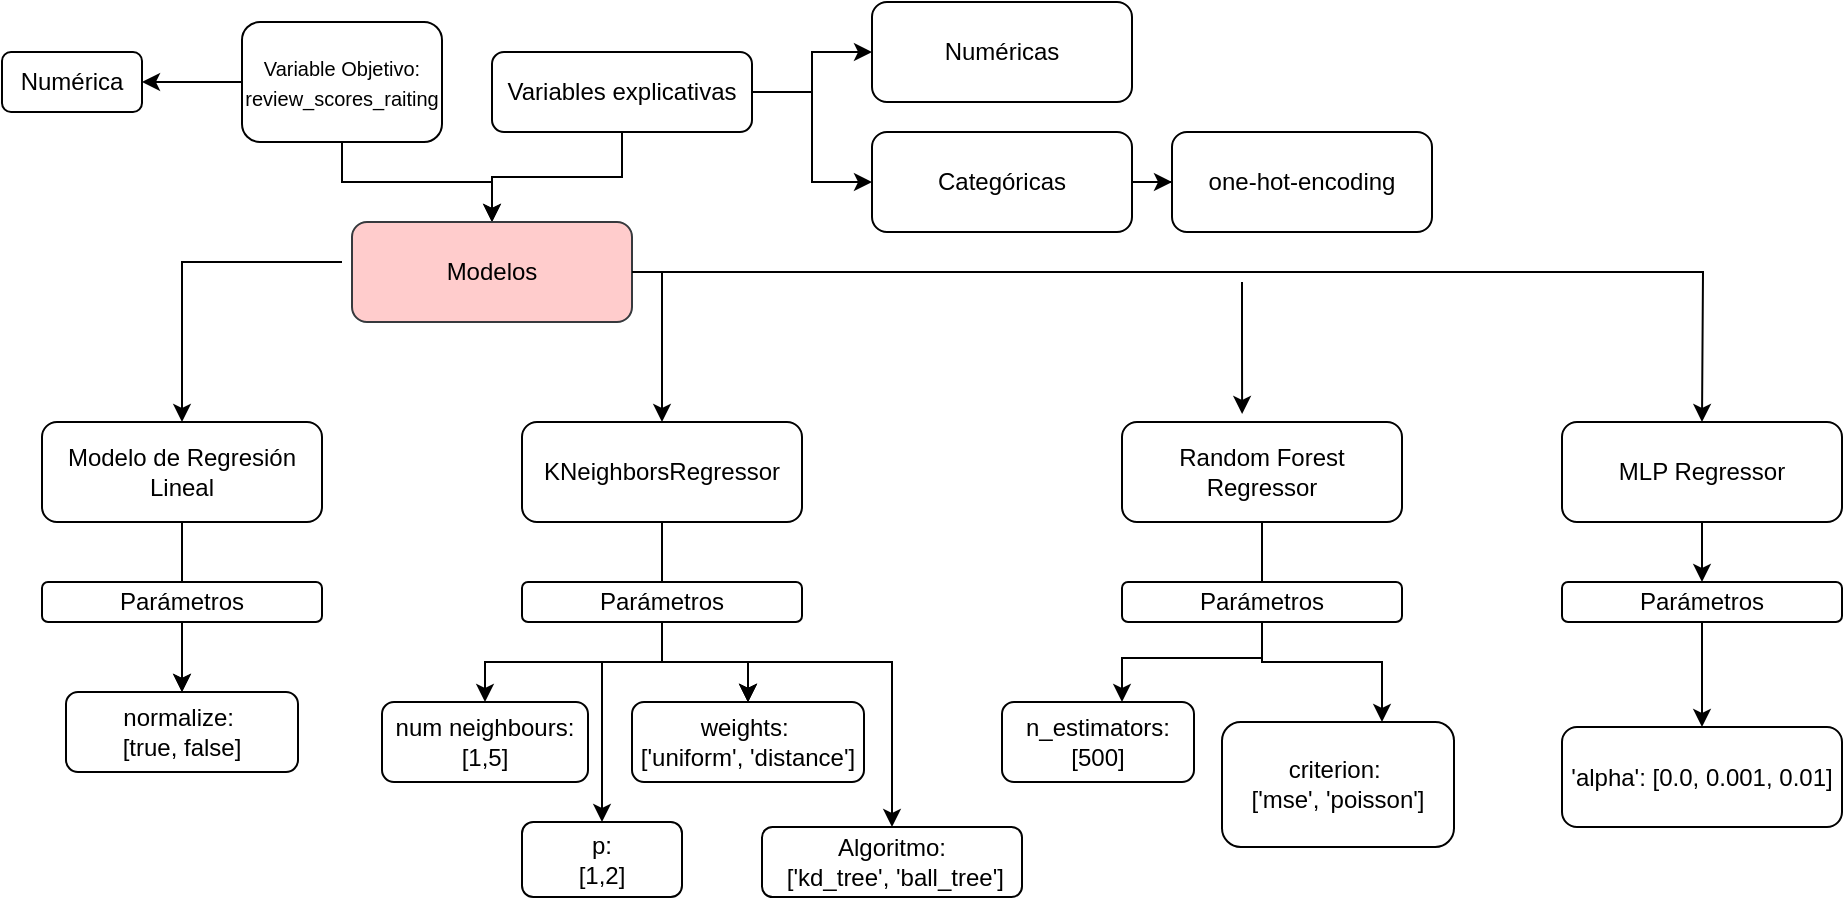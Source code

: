 <mxfile version="15.3.7" type="github">
  <diagram id="C5RBs43oDa-KdzZeNtuy" name="Page-1">
    <mxGraphModel dx="819" dy="562" grid="1" gridSize="10" guides="1" tooltips="1" connect="1" arrows="1" fold="1" page="1" pageScale="1" pageWidth="827" pageHeight="1169" math="0" shadow="0">
      <root>
        <mxCell id="WIyWlLk6GJQsqaUBKTNV-0" />
        <mxCell id="WIyWlLk6GJQsqaUBKTNV-1" parent="WIyWlLk6GJQsqaUBKTNV-0" />
        <mxCell id="L789j52i0SvBnqJOvYmR-14" value="" style="edgeStyle=orthogonalEdgeStyle;rounded=0;orthogonalLoop=1;jettySize=auto;html=1;" parent="WIyWlLk6GJQsqaUBKTNV-1" source="WIyWlLk6GJQsqaUBKTNV-3" target="L789j52i0SvBnqJOvYmR-12" edge="1">
          <mxGeometry relative="1" as="geometry">
            <Array as="points">
              <mxPoint x="310" y="130" />
              <mxPoint x="385" y="130" />
            </Array>
          </mxGeometry>
        </mxCell>
        <mxCell id="L789j52i0SvBnqJOvYmR-46" value="" style="edgeStyle=orthogonalEdgeStyle;rounded=0;orthogonalLoop=1;jettySize=auto;html=1;" parent="WIyWlLk6GJQsqaUBKTNV-1" source="WIyWlLk6GJQsqaUBKTNV-3" target="L789j52i0SvBnqJOvYmR-45" edge="1">
          <mxGeometry relative="1" as="geometry" />
        </mxCell>
        <mxCell id="WIyWlLk6GJQsqaUBKTNV-3" value="&lt;font style=&quot;font-size: 10px&quot;&gt;Variable Objetivo:&lt;br&gt;review_scores_raiting&lt;/font&gt;" style="rounded=1;whiteSpace=wrap;html=1;fontSize=12;glass=0;strokeWidth=1;shadow=0;" parent="WIyWlLk6GJQsqaUBKTNV-1" vertex="1">
          <mxGeometry x="260" y="50" width="100" height="60" as="geometry" />
        </mxCell>
        <mxCell id="L789j52i0SvBnqJOvYmR-2" value="" style="edgeStyle=orthogonalEdgeStyle;rounded=0;orthogonalLoop=1;jettySize=auto;html=1;" parent="WIyWlLk6GJQsqaUBKTNV-1" source="L789j52i0SvBnqJOvYmR-0" target="L789j52i0SvBnqJOvYmR-1" edge="1">
          <mxGeometry relative="1" as="geometry" />
        </mxCell>
        <mxCell id="L789j52i0SvBnqJOvYmR-5" value="" style="edgeStyle=orthogonalEdgeStyle;rounded=0;orthogonalLoop=1;jettySize=auto;html=1;exitX=1;exitY=0.5;exitDx=0;exitDy=0;entryX=0;entryY=0.5;entryDx=0;entryDy=0;" parent="WIyWlLk6GJQsqaUBKTNV-1" source="L789j52i0SvBnqJOvYmR-0" target="L789j52i0SvBnqJOvYmR-4" edge="1">
          <mxGeometry relative="1" as="geometry">
            <Array as="points">
              <mxPoint x="545" y="85" />
              <mxPoint x="545" y="130" />
            </Array>
          </mxGeometry>
        </mxCell>
        <mxCell id="L789j52i0SvBnqJOvYmR-13" value="" style="edgeStyle=orthogonalEdgeStyle;rounded=0;orthogonalLoop=1;jettySize=auto;html=1;" parent="WIyWlLk6GJQsqaUBKTNV-1" source="L789j52i0SvBnqJOvYmR-0" target="L789j52i0SvBnqJOvYmR-12" edge="1">
          <mxGeometry relative="1" as="geometry" />
        </mxCell>
        <mxCell id="L789j52i0SvBnqJOvYmR-0" value="Variables explicativas" style="rounded=1;whiteSpace=wrap;html=1;fontSize=12;glass=0;strokeWidth=1;shadow=0;" parent="WIyWlLk6GJQsqaUBKTNV-1" vertex="1">
          <mxGeometry x="385" y="65" width="130" height="40" as="geometry" />
        </mxCell>
        <mxCell id="L789j52i0SvBnqJOvYmR-1" value="Numéricas" style="rounded=1;whiteSpace=wrap;html=1;fontSize=12;glass=0;strokeWidth=1;shadow=0;" parent="WIyWlLk6GJQsqaUBKTNV-1" vertex="1">
          <mxGeometry x="575" y="40" width="130" height="50" as="geometry" />
        </mxCell>
        <mxCell id="L789j52i0SvBnqJOvYmR-10" value="" style="edgeStyle=orthogonalEdgeStyle;rounded=0;orthogonalLoop=1;jettySize=auto;html=1;" parent="WIyWlLk6GJQsqaUBKTNV-1" source="L789j52i0SvBnqJOvYmR-4" target="L789j52i0SvBnqJOvYmR-9" edge="1">
          <mxGeometry relative="1" as="geometry" />
        </mxCell>
        <mxCell id="L789j52i0SvBnqJOvYmR-4" value="Categóricas" style="rounded=1;whiteSpace=wrap;html=1;fontSize=12;glass=0;strokeWidth=1;shadow=0;" parent="WIyWlLk6GJQsqaUBKTNV-1" vertex="1">
          <mxGeometry x="575" y="105" width="130" height="50" as="geometry" />
        </mxCell>
        <mxCell id="L789j52i0SvBnqJOvYmR-63" value="" style="edgeStyle=orthogonalEdgeStyle;rounded=0;orthogonalLoop=1;jettySize=auto;html=1;fontSize=10;" parent="WIyWlLk6GJQsqaUBKTNV-1" source="L789j52i0SvBnqJOvYmR-6" target="L789j52i0SvBnqJOvYmR-41" edge="1">
          <mxGeometry relative="1" as="geometry" />
        </mxCell>
        <mxCell id="L789j52i0SvBnqJOvYmR-6" value="Modelo de Regresión Lineal" style="rounded=1;whiteSpace=wrap;html=1;fontSize=12;glass=0;strokeWidth=1;shadow=0;" parent="WIyWlLk6GJQsqaUBKTNV-1" vertex="1">
          <mxGeometry x="160" y="250" width="140" height="50" as="geometry" />
        </mxCell>
        <mxCell id="L789j52i0SvBnqJOvYmR-9" value="one-hot-encoding" style="rounded=1;whiteSpace=wrap;html=1;fontSize=12;glass=0;strokeWidth=1;shadow=0;" parent="WIyWlLk6GJQsqaUBKTNV-1" vertex="1">
          <mxGeometry x="725" y="105" width="130" height="50" as="geometry" />
        </mxCell>
        <mxCell id="L789j52i0SvBnqJOvYmR-62" value="" style="edgeStyle=orthogonalEdgeStyle;rounded=0;orthogonalLoop=1;jettySize=auto;html=1;fontSize=10;startArrow=none;" parent="WIyWlLk6GJQsqaUBKTNV-1" source="L789j52i0SvBnqJOvYmR-20" target="L789j52i0SvBnqJOvYmR-25" edge="1">
          <mxGeometry relative="1" as="geometry" />
        </mxCell>
        <mxCell id="L789j52i0SvBnqJOvYmR-11" value="KNeighborsRegressor" style="rounded=1;whiteSpace=wrap;html=1;fontSize=12;glass=0;strokeWidth=1;shadow=0;" parent="WIyWlLk6GJQsqaUBKTNV-1" vertex="1">
          <mxGeometry x="400" y="250" width="140" height="50" as="geometry" />
        </mxCell>
        <mxCell id="L789j52i0SvBnqJOvYmR-48" value="" style="edgeStyle=orthogonalEdgeStyle;rounded=0;orthogonalLoop=1;jettySize=auto;html=1;fontSize=10;" parent="WIyWlLk6GJQsqaUBKTNV-1" source="L789j52i0SvBnqJOvYmR-12" edge="1">
          <mxGeometry relative="1" as="geometry">
            <mxPoint x="990" y="250" as="targetPoint" />
          </mxGeometry>
        </mxCell>
        <mxCell id="L789j52i0SvBnqJOvYmR-12" value="Modelos" style="rounded=1;whiteSpace=wrap;html=1;fontSize=12;glass=0;strokeWidth=1;shadow=0;fillColor=#ffcccc;strokeColor=#36393d;" parent="WIyWlLk6GJQsqaUBKTNV-1" vertex="1">
          <mxGeometry x="315" y="150" width="140" height="50" as="geometry" />
        </mxCell>
        <mxCell id="L789j52i0SvBnqJOvYmR-24" value="" style="edgeStyle=orthogonalEdgeStyle;rounded=0;orthogonalLoop=1;jettySize=auto;html=1;" parent="WIyWlLk6GJQsqaUBKTNV-1" source="L789j52i0SvBnqJOvYmR-20" target="L789j52i0SvBnqJOvYmR-23" edge="1">
          <mxGeometry relative="1" as="geometry">
            <Array as="points">
              <mxPoint x="584" y="370" />
              <mxPoint x="462" y="370" />
            </Array>
          </mxGeometry>
        </mxCell>
        <mxCell id="L789j52i0SvBnqJOvYmR-26" value="" style="edgeStyle=orthogonalEdgeStyle;rounded=0;orthogonalLoop=1;jettySize=auto;html=1;" parent="WIyWlLk6GJQsqaUBKTNV-1" source="L789j52i0SvBnqJOvYmR-20" target="L789j52i0SvBnqJOvYmR-25" edge="1">
          <mxGeometry relative="1" as="geometry" />
        </mxCell>
        <mxCell id="L789j52i0SvBnqJOvYmR-27" value="" style="edgeStyle=orthogonalEdgeStyle;rounded=0;orthogonalLoop=1;jettySize=auto;html=1;" parent="WIyWlLk6GJQsqaUBKTNV-1" source="L789j52i0SvBnqJOvYmR-20" target="L789j52i0SvBnqJOvYmR-25" edge="1">
          <mxGeometry relative="1" as="geometry" />
        </mxCell>
        <mxCell id="L789j52i0SvBnqJOvYmR-31" value="" style="edgeStyle=orthogonalEdgeStyle;rounded=0;orthogonalLoop=1;jettySize=auto;html=1;" parent="WIyWlLk6GJQsqaUBKTNV-1" source="L789j52i0SvBnqJOvYmR-20" target="L789j52i0SvBnqJOvYmR-30" edge="1">
          <mxGeometry relative="1" as="geometry">
            <Array as="points">
              <mxPoint x="584" y="370" />
              <mxPoint x="700" y="370" />
            </Array>
          </mxGeometry>
        </mxCell>
        <mxCell id="L789j52i0SvBnqJOvYmR-33" value="" style="edgeStyle=orthogonalEdgeStyle;rounded=0;orthogonalLoop=1;jettySize=auto;html=1;" parent="WIyWlLk6GJQsqaUBKTNV-1" source="L789j52i0SvBnqJOvYmR-20" target="L789j52i0SvBnqJOvYmR-32" edge="1">
          <mxGeometry relative="1" as="geometry">
            <Array as="points">
              <mxPoint x="584" y="370" />
              <mxPoint x="790" y="370" />
            </Array>
          </mxGeometry>
        </mxCell>
        <mxCell id="L789j52i0SvBnqJOvYmR-23" value="num neighbours: &lt;br&gt;[1,5]" style="rounded=1;whiteSpace=wrap;html=1;fontSize=12;glass=0;strokeWidth=1;shadow=0;" parent="WIyWlLk6GJQsqaUBKTNV-1" vertex="1">
          <mxGeometry x="330" y="390" width="103" height="40" as="geometry" />
        </mxCell>
        <mxCell id="L789j52i0SvBnqJOvYmR-25" value="weights:&amp;nbsp;&lt;br&gt;[&#39;uniform&#39;, &#39;distance&#39;]" style="rounded=1;whiteSpace=wrap;html=1;fontSize=12;glass=0;strokeWidth=1;shadow=0;" parent="WIyWlLk6GJQsqaUBKTNV-1" vertex="1">
          <mxGeometry x="455" y="390" width="116" height="40" as="geometry" />
        </mxCell>
        <mxCell id="L789j52i0SvBnqJOvYmR-30" value="p: &lt;br&gt;[1,2]" style="rounded=1;whiteSpace=wrap;html=1;fontSize=12;glass=0;strokeWidth=1;shadow=0;" parent="WIyWlLk6GJQsqaUBKTNV-1" vertex="1">
          <mxGeometry x="400" y="450" width="80" height="37.5" as="geometry" />
        </mxCell>
        <mxCell id="L789j52i0SvBnqJOvYmR-32" value="Algoritmo:&lt;br&gt;&amp;nbsp;[&#39;kd_tree&#39;, &#39;ball_tree&#39;]" style="rounded=1;whiteSpace=wrap;html=1;fontSize=12;glass=0;strokeWidth=1;shadow=0;" parent="WIyWlLk6GJQsqaUBKTNV-1" vertex="1">
          <mxGeometry x="520" y="452.5" width="130" height="35" as="geometry" />
        </mxCell>
        <mxCell id="L789j52i0SvBnqJOvYmR-42" value="" style="edgeStyle=orthogonalEdgeStyle;rounded=0;orthogonalLoop=1;jettySize=auto;html=1;" parent="WIyWlLk6GJQsqaUBKTNV-1" source="L789j52i0SvBnqJOvYmR-39" target="L789j52i0SvBnqJOvYmR-41" edge="1">
          <mxGeometry relative="1" as="geometry" />
        </mxCell>
        <mxCell id="L789j52i0SvBnqJOvYmR-39" value="Parámetros" style="rounded=1;whiteSpace=wrap;html=1;fontSize=12;glass=0;strokeWidth=1;shadow=0;" parent="WIyWlLk6GJQsqaUBKTNV-1" vertex="1">
          <mxGeometry x="160" y="330" width="140" height="20" as="geometry" />
        </mxCell>
        <mxCell id="L789j52i0SvBnqJOvYmR-41" value="normalize:&amp;nbsp;&lt;br&gt;[true, false]" style="rounded=1;whiteSpace=wrap;html=1;fontSize=12;glass=0;strokeWidth=1;shadow=0;" parent="WIyWlLk6GJQsqaUBKTNV-1" vertex="1">
          <mxGeometry x="172" y="385" width="116" height="40" as="geometry" />
        </mxCell>
        <mxCell id="L789j52i0SvBnqJOvYmR-43" value="" style="endArrow=classic;html=1;rounded=0;edgeStyle=orthogonalEdgeStyle;entryX=0.5;entryY=0;entryDx=0;entryDy=0;" parent="WIyWlLk6GJQsqaUBKTNV-1" target="L789j52i0SvBnqJOvYmR-6" edge="1">
          <mxGeometry width="50" height="50" relative="1" as="geometry">
            <mxPoint x="310" y="170" as="sourcePoint" />
            <mxPoint x="270" y="150" as="targetPoint" />
            <Array as="points">
              <mxPoint x="230" y="170" />
            </Array>
          </mxGeometry>
        </mxCell>
        <mxCell id="L789j52i0SvBnqJOvYmR-44" value="" style="endArrow=classic;html=1;rounded=0;edgeStyle=orthogonalEdgeStyle;entryX=0.5;entryY=0;entryDx=0;entryDy=0;exitX=1;exitY=0.5;exitDx=0;exitDy=0;" parent="WIyWlLk6GJQsqaUBKTNV-1" source="L789j52i0SvBnqJOvYmR-12" edge="1" target="L789j52i0SvBnqJOvYmR-11">
          <mxGeometry width="50" height="50" relative="1" as="geometry">
            <mxPoint x="655" y="170" as="sourcePoint" />
            <mxPoint x="575" y="250" as="targetPoint" />
            <Array as="points">
              <mxPoint x="470" y="175" />
            </Array>
          </mxGeometry>
        </mxCell>
        <mxCell id="L789j52i0SvBnqJOvYmR-45" value="Numérica" style="rounded=1;whiteSpace=wrap;html=1;fontSize=12;glass=0;strokeWidth=1;shadow=0;" parent="WIyWlLk6GJQsqaUBKTNV-1" vertex="1">
          <mxGeometry x="140" y="65" width="70" height="30" as="geometry" />
        </mxCell>
        <mxCell id="L789j52i0SvBnqJOvYmR-61" value="" style="edgeStyle=orthogonalEdgeStyle;rounded=0;orthogonalLoop=1;jettySize=auto;html=1;fontSize=10;" parent="WIyWlLk6GJQsqaUBKTNV-1" source="L789j52i0SvBnqJOvYmR-47" target="L789j52i0SvBnqJOvYmR-56" edge="1">
          <mxGeometry relative="1" as="geometry">
            <Array as="points">
              <mxPoint x="770" y="370" />
              <mxPoint x="830" y="370" />
            </Array>
          </mxGeometry>
        </mxCell>
        <mxCell id="L789j52i0SvBnqJOvYmR-47" value="Random Forest Regressor" style="rounded=1;whiteSpace=wrap;html=1;fontSize=12;glass=0;strokeWidth=1;shadow=0;" parent="WIyWlLk6GJQsqaUBKTNV-1" vertex="1">
          <mxGeometry x="700" y="250" width="140" height="50" as="geometry" />
        </mxCell>
        <mxCell id="L789j52i0SvBnqJOvYmR-49" value="" style="edgeStyle=orthogonalEdgeStyle;rounded=0;orthogonalLoop=1;jettySize=auto;html=1;" parent="WIyWlLk6GJQsqaUBKTNV-1" source="L789j52i0SvBnqJOvYmR-54" target="L789j52i0SvBnqJOvYmR-55" edge="1">
          <mxGeometry relative="1" as="geometry">
            <Array as="points">
              <mxPoint x="770" y="368" />
              <mxPoint x="700" y="368" />
            </Array>
          </mxGeometry>
        </mxCell>
        <mxCell id="L789j52i0SvBnqJOvYmR-54" value="Parámetros" style="rounded=1;whiteSpace=wrap;html=1;fontSize=12;glass=0;strokeWidth=1;shadow=0;" parent="WIyWlLk6GJQsqaUBKTNV-1" vertex="1">
          <mxGeometry x="700" y="330" width="140" height="20" as="geometry" />
        </mxCell>
        <mxCell id="L789j52i0SvBnqJOvYmR-55" value="n_estimators: &lt;br&gt;[500]" style="rounded=1;whiteSpace=wrap;html=1;fontSize=12;glass=0;strokeWidth=1;shadow=0;" parent="WIyWlLk6GJQsqaUBKTNV-1" vertex="1">
          <mxGeometry x="640" y="390" width="96" height="40" as="geometry" />
        </mxCell>
        <mxCell id="L789j52i0SvBnqJOvYmR-56" value="criterion:&amp;nbsp;&lt;br&gt;[&#39;mse&#39;, &#39;poisson&#39;]" style="rounded=1;whiteSpace=wrap;html=1;fontSize=12;glass=0;strokeWidth=1;shadow=0;" parent="WIyWlLk6GJQsqaUBKTNV-1" vertex="1">
          <mxGeometry x="750" y="400" width="116" height="62.5" as="geometry" />
        </mxCell>
        <mxCell id="L789j52i0SvBnqJOvYmR-20" value="Parámetros" style="rounded=1;whiteSpace=wrap;html=1;fontSize=12;glass=0;strokeWidth=1;shadow=0;" parent="WIyWlLk6GJQsqaUBKTNV-1" vertex="1">
          <mxGeometry x="400" y="330" width="140" height="20" as="geometry" />
        </mxCell>
        <mxCell id="wgIukfo2q4c4ZtbVfG61-0" value="" style="edgeStyle=orthogonalEdgeStyle;rounded=0;orthogonalLoop=1;jettySize=auto;html=1;fontSize=10;endArrow=none;" edge="1" parent="WIyWlLk6GJQsqaUBKTNV-1" source="L789j52i0SvBnqJOvYmR-11" target="L789j52i0SvBnqJOvYmR-20">
          <mxGeometry relative="1" as="geometry">
            <mxPoint x="470" y="300" as="sourcePoint" />
            <mxPoint x="584" y="390" as="targetPoint" />
          </mxGeometry>
        </mxCell>
        <mxCell id="wgIukfo2q4c4ZtbVfG61-5" value="" style="edgeStyle=orthogonalEdgeStyle;rounded=0;orthogonalLoop=1;jettySize=auto;html=1;strokeWidth=1;" edge="1" parent="WIyWlLk6GJQsqaUBKTNV-1" source="wgIukfo2q4c4ZtbVfG61-1" target="wgIukfo2q4c4ZtbVfG61-4">
          <mxGeometry relative="1" as="geometry" />
        </mxCell>
        <mxCell id="wgIukfo2q4c4ZtbVfG61-1" value="MLP Regressor" style="rounded=1;whiteSpace=wrap;html=1;fontSize=12;glass=0;strokeWidth=1;shadow=0;" vertex="1" parent="WIyWlLk6GJQsqaUBKTNV-1">
          <mxGeometry x="920" y="250" width="140" height="50" as="geometry" />
        </mxCell>
        <mxCell id="wgIukfo2q4c4ZtbVfG61-2" value="" style="endArrow=classic;html=1;entryX=0.429;entryY=-0.06;entryDx=0;entryDy=0;entryPerimeter=0;strokeWidth=1;" edge="1" parent="WIyWlLk6GJQsqaUBKTNV-1">
          <mxGeometry width="50" height="50" relative="1" as="geometry">
            <mxPoint x="760" y="180" as="sourcePoint" />
            <mxPoint x="760.06" y="246" as="targetPoint" />
            <Array as="points">
              <mxPoint x="760" y="209" />
            </Array>
          </mxGeometry>
        </mxCell>
        <mxCell id="wgIukfo2q4c4ZtbVfG61-7" value="" style="edgeStyle=orthogonalEdgeStyle;rounded=0;orthogonalLoop=1;jettySize=auto;html=1;strokeWidth=1;" edge="1" parent="WIyWlLk6GJQsqaUBKTNV-1" source="wgIukfo2q4c4ZtbVfG61-4" target="wgIukfo2q4c4ZtbVfG61-6">
          <mxGeometry relative="1" as="geometry" />
        </mxCell>
        <mxCell id="wgIukfo2q4c4ZtbVfG61-4" value="Parámetros" style="rounded=1;whiteSpace=wrap;html=1;fontSize=12;glass=0;strokeWidth=1;shadow=0;" vertex="1" parent="WIyWlLk6GJQsqaUBKTNV-1">
          <mxGeometry x="920" y="330" width="140" height="20" as="geometry" />
        </mxCell>
        <mxCell id="wgIukfo2q4c4ZtbVfG61-6" value="&#39;alpha&#39;: [0.0, 0.001, 0.01]" style="whiteSpace=wrap;html=1;rounded=1;shadow=0;strokeWidth=1;glass=0;" vertex="1" parent="WIyWlLk6GJQsqaUBKTNV-1">
          <mxGeometry x="920" y="402.5" width="140" height="50" as="geometry" />
        </mxCell>
      </root>
    </mxGraphModel>
  </diagram>
</mxfile>
